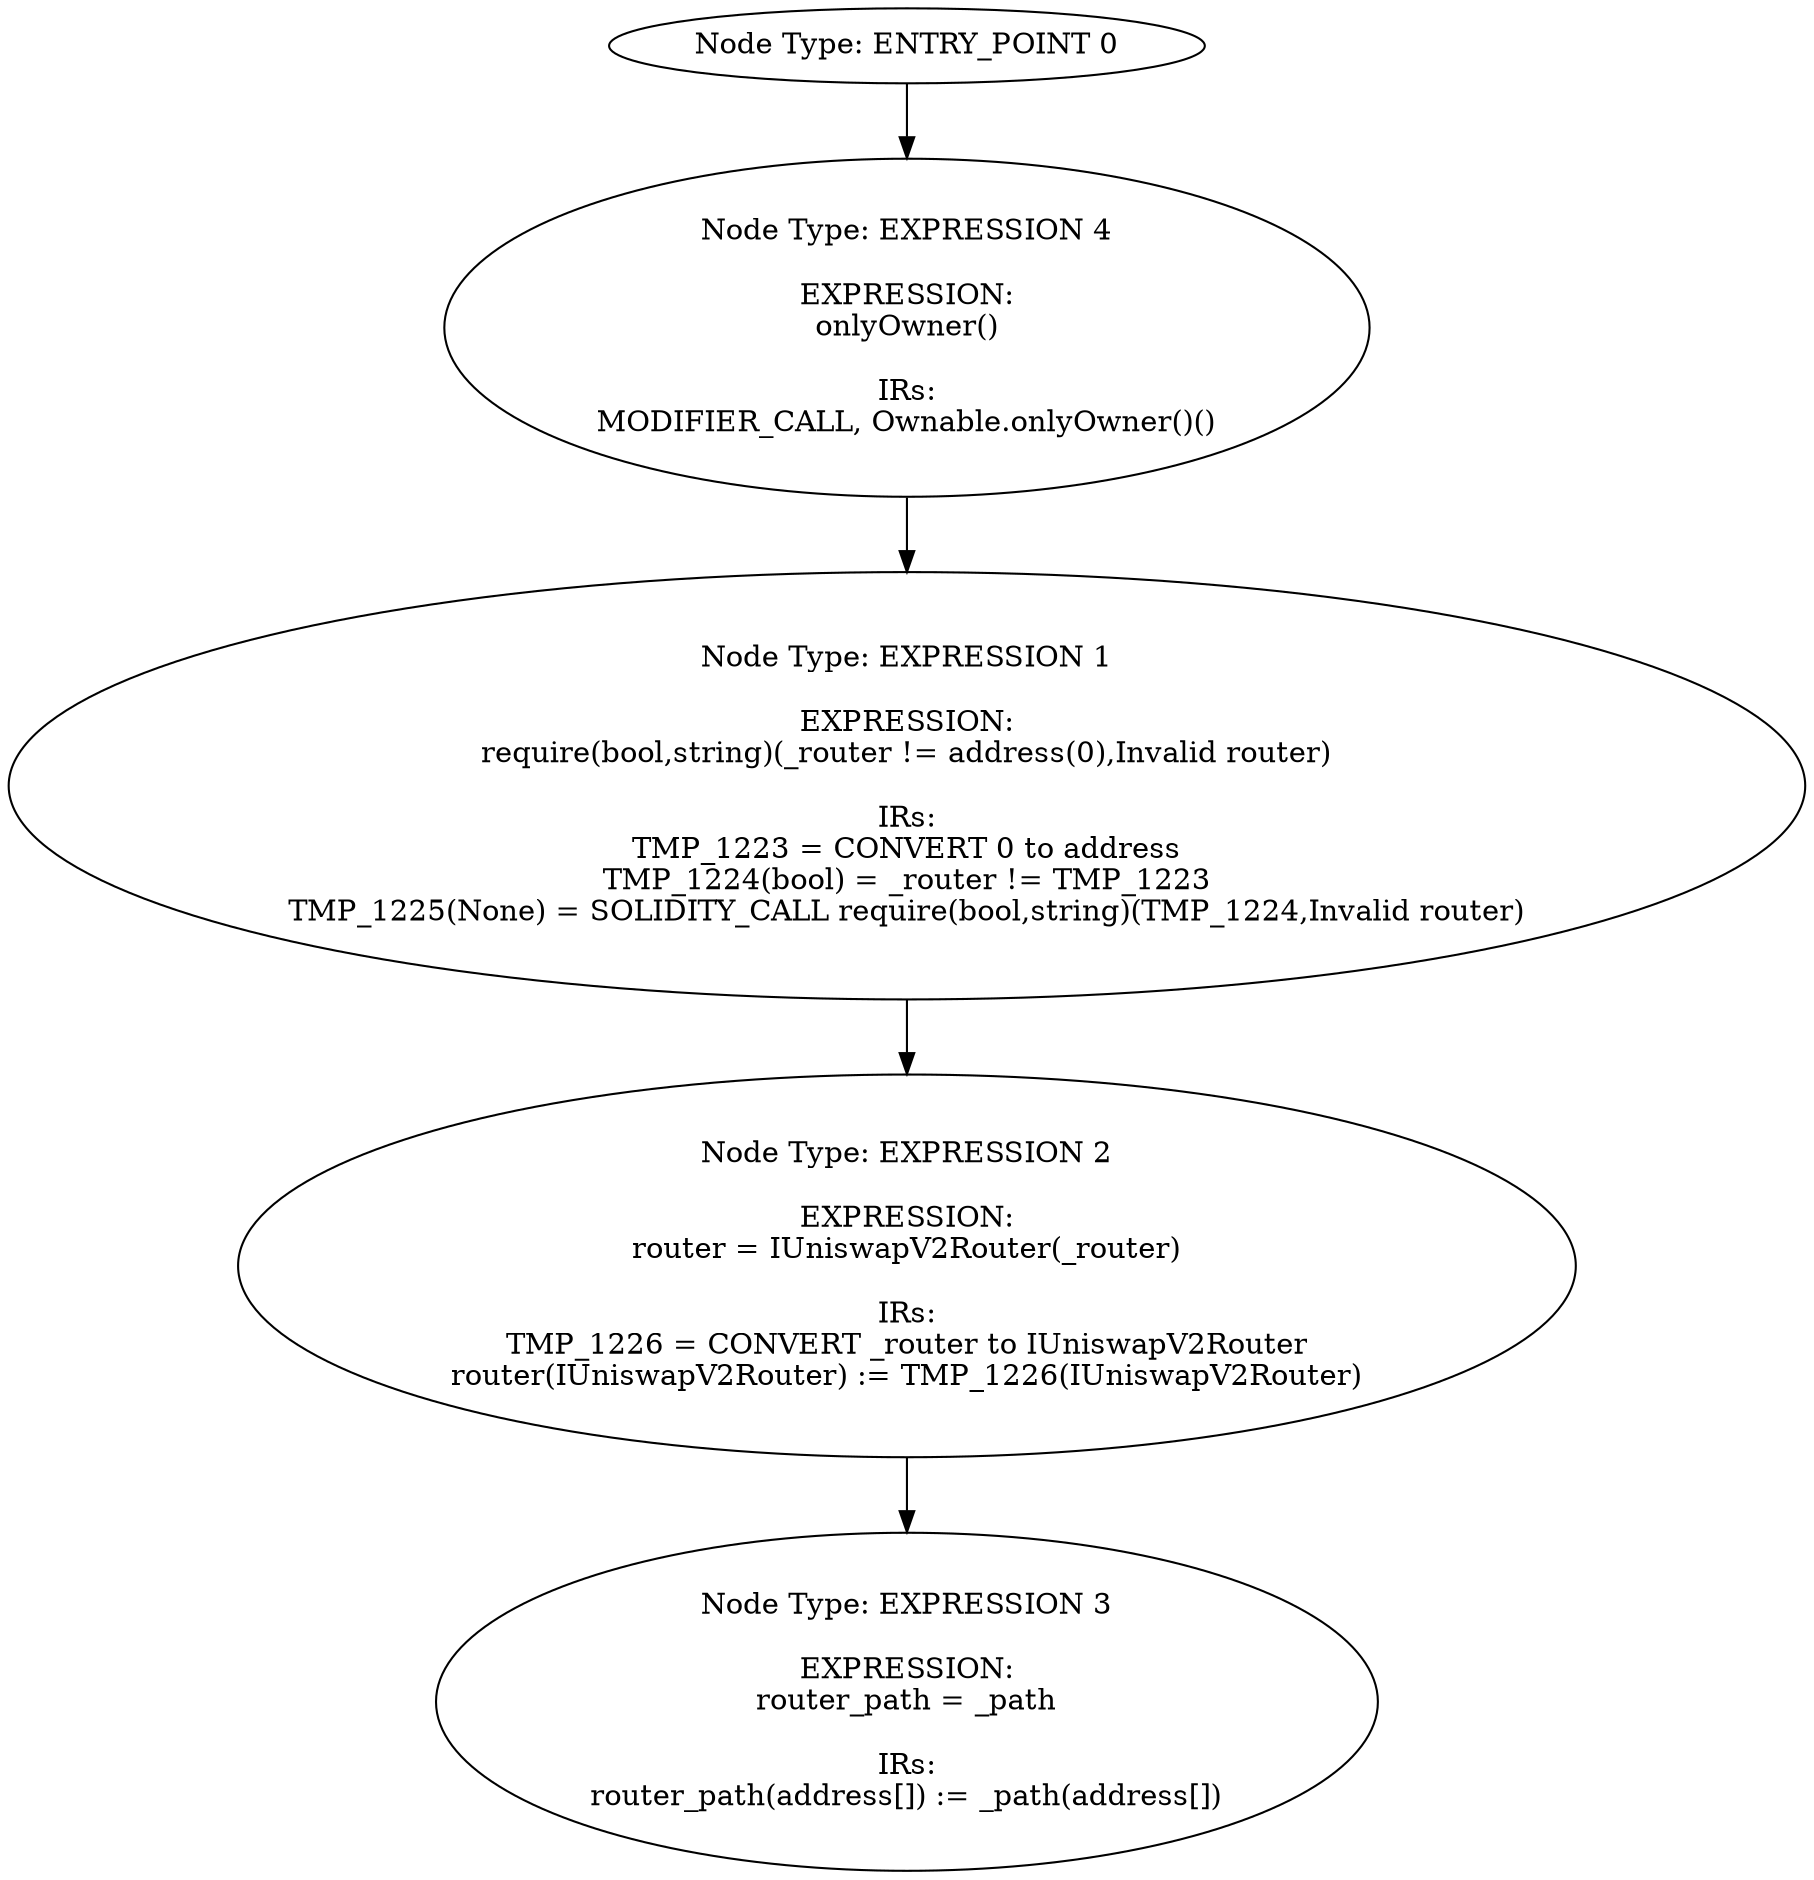 digraph{
0[label="Node Type: ENTRY_POINT 0
"];
0->4;
1[label="Node Type: EXPRESSION 1

EXPRESSION:
require(bool,string)(_router != address(0),Invalid router)

IRs:
TMP_1223 = CONVERT 0 to address
TMP_1224(bool) = _router != TMP_1223
TMP_1225(None) = SOLIDITY_CALL require(bool,string)(TMP_1224,Invalid router)"];
1->2;
2[label="Node Type: EXPRESSION 2

EXPRESSION:
router = IUniswapV2Router(_router)

IRs:
TMP_1226 = CONVERT _router to IUniswapV2Router
router(IUniswapV2Router) := TMP_1226(IUniswapV2Router)"];
2->3;
3[label="Node Type: EXPRESSION 3

EXPRESSION:
router_path = _path

IRs:
router_path(address[]) := _path(address[])"];
4[label="Node Type: EXPRESSION 4

EXPRESSION:
onlyOwner()

IRs:
MODIFIER_CALL, Ownable.onlyOwner()()"];
4->1;
}
